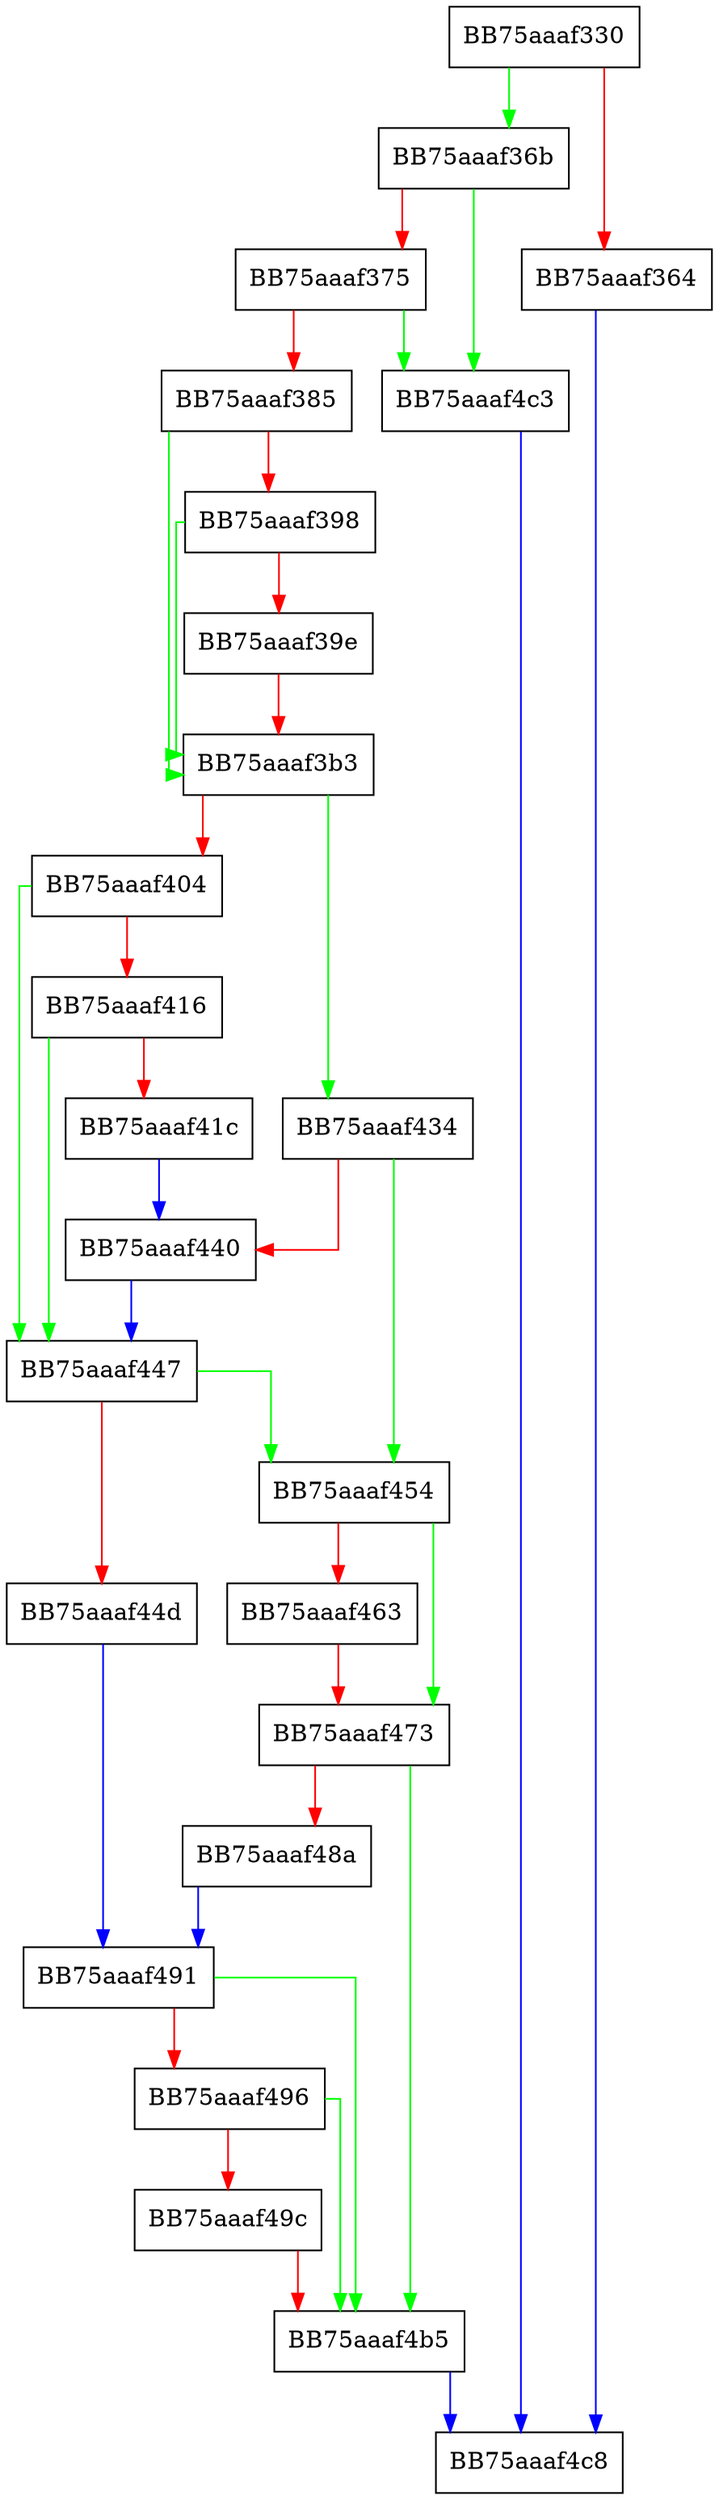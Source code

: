 digraph GetRaw {
  node [shape="box"];
  graph [splines=ortho];
  BB75aaaf330 -> BB75aaaf36b [color="green"];
  BB75aaaf330 -> BB75aaaf364 [color="red"];
  BB75aaaf364 -> BB75aaaf4c8 [color="blue"];
  BB75aaaf36b -> BB75aaaf4c3 [color="green"];
  BB75aaaf36b -> BB75aaaf375 [color="red"];
  BB75aaaf375 -> BB75aaaf4c3 [color="green"];
  BB75aaaf375 -> BB75aaaf385 [color="red"];
  BB75aaaf385 -> BB75aaaf3b3 [color="green"];
  BB75aaaf385 -> BB75aaaf398 [color="red"];
  BB75aaaf398 -> BB75aaaf3b3 [color="green"];
  BB75aaaf398 -> BB75aaaf39e [color="red"];
  BB75aaaf39e -> BB75aaaf3b3 [color="red"];
  BB75aaaf3b3 -> BB75aaaf434 [color="green"];
  BB75aaaf3b3 -> BB75aaaf404 [color="red"];
  BB75aaaf404 -> BB75aaaf447 [color="green"];
  BB75aaaf404 -> BB75aaaf416 [color="red"];
  BB75aaaf416 -> BB75aaaf447 [color="green"];
  BB75aaaf416 -> BB75aaaf41c [color="red"];
  BB75aaaf41c -> BB75aaaf440 [color="blue"];
  BB75aaaf434 -> BB75aaaf454 [color="green"];
  BB75aaaf434 -> BB75aaaf440 [color="red"];
  BB75aaaf440 -> BB75aaaf447 [color="blue"];
  BB75aaaf447 -> BB75aaaf454 [color="green"];
  BB75aaaf447 -> BB75aaaf44d [color="red"];
  BB75aaaf44d -> BB75aaaf491 [color="blue"];
  BB75aaaf454 -> BB75aaaf473 [color="green"];
  BB75aaaf454 -> BB75aaaf463 [color="red"];
  BB75aaaf463 -> BB75aaaf473 [color="red"];
  BB75aaaf473 -> BB75aaaf4b5 [color="green"];
  BB75aaaf473 -> BB75aaaf48a [color="red"];
  BB75aaaf48a -> BB75aaaf491 [color="blue"];
  BB75aaaf491 -> BB75aaaf4b5 [color="green"];
  BB75aaaf491 -> BB75aaaf496 [color="red"];
  BB75aaaf496 -> BB75aaaf4b5 [color="green"];
  BB75aaaf496 -> BB75aaaf49c [color="red"];
  BB75aaaf49c -> BB75aaaf4b5 [color="red"];
  BB75aaaf4b5 -> BB75aaaf4c8 [color="blue"];
  BB75aaaf4c3 -> BB75aaaf4c8 [color="blue"];
}